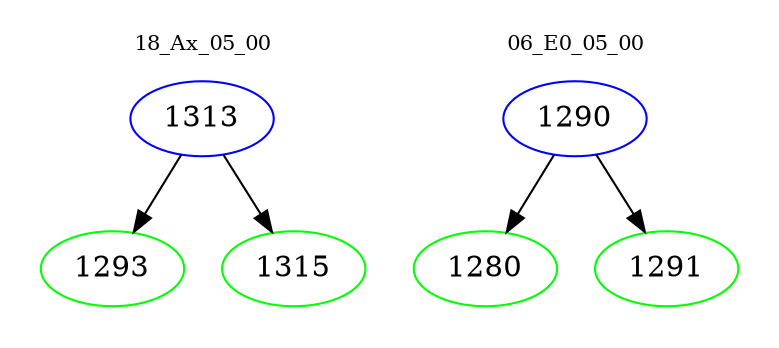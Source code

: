 digraph{
subgraph cluster_0 {
color = white
label = "18_Ax_05_00";
fontsize=10;
T0_1313 [label="1313", color="blue"]
T0_1313 -> T0_1293 [color="black"]
T0_1293 [label="1293", color="green"]
T0_1313 -> T0_1315 [color="black"]
T0_1315 [label="1315", color="green"]
}
subgraph cluster_1 {
color = white
label = "06_E0_05_00";
fontsize=10;
T1_1290 [label="1290", color="blue"]
T1_1290 -> T1_1280 [color="black"]
T1_1280 [label="1280", color="green"]
T1_1290 -> T1_1291 [color="black"]
T1_1291 [label="1291", color="green"]
}
}
